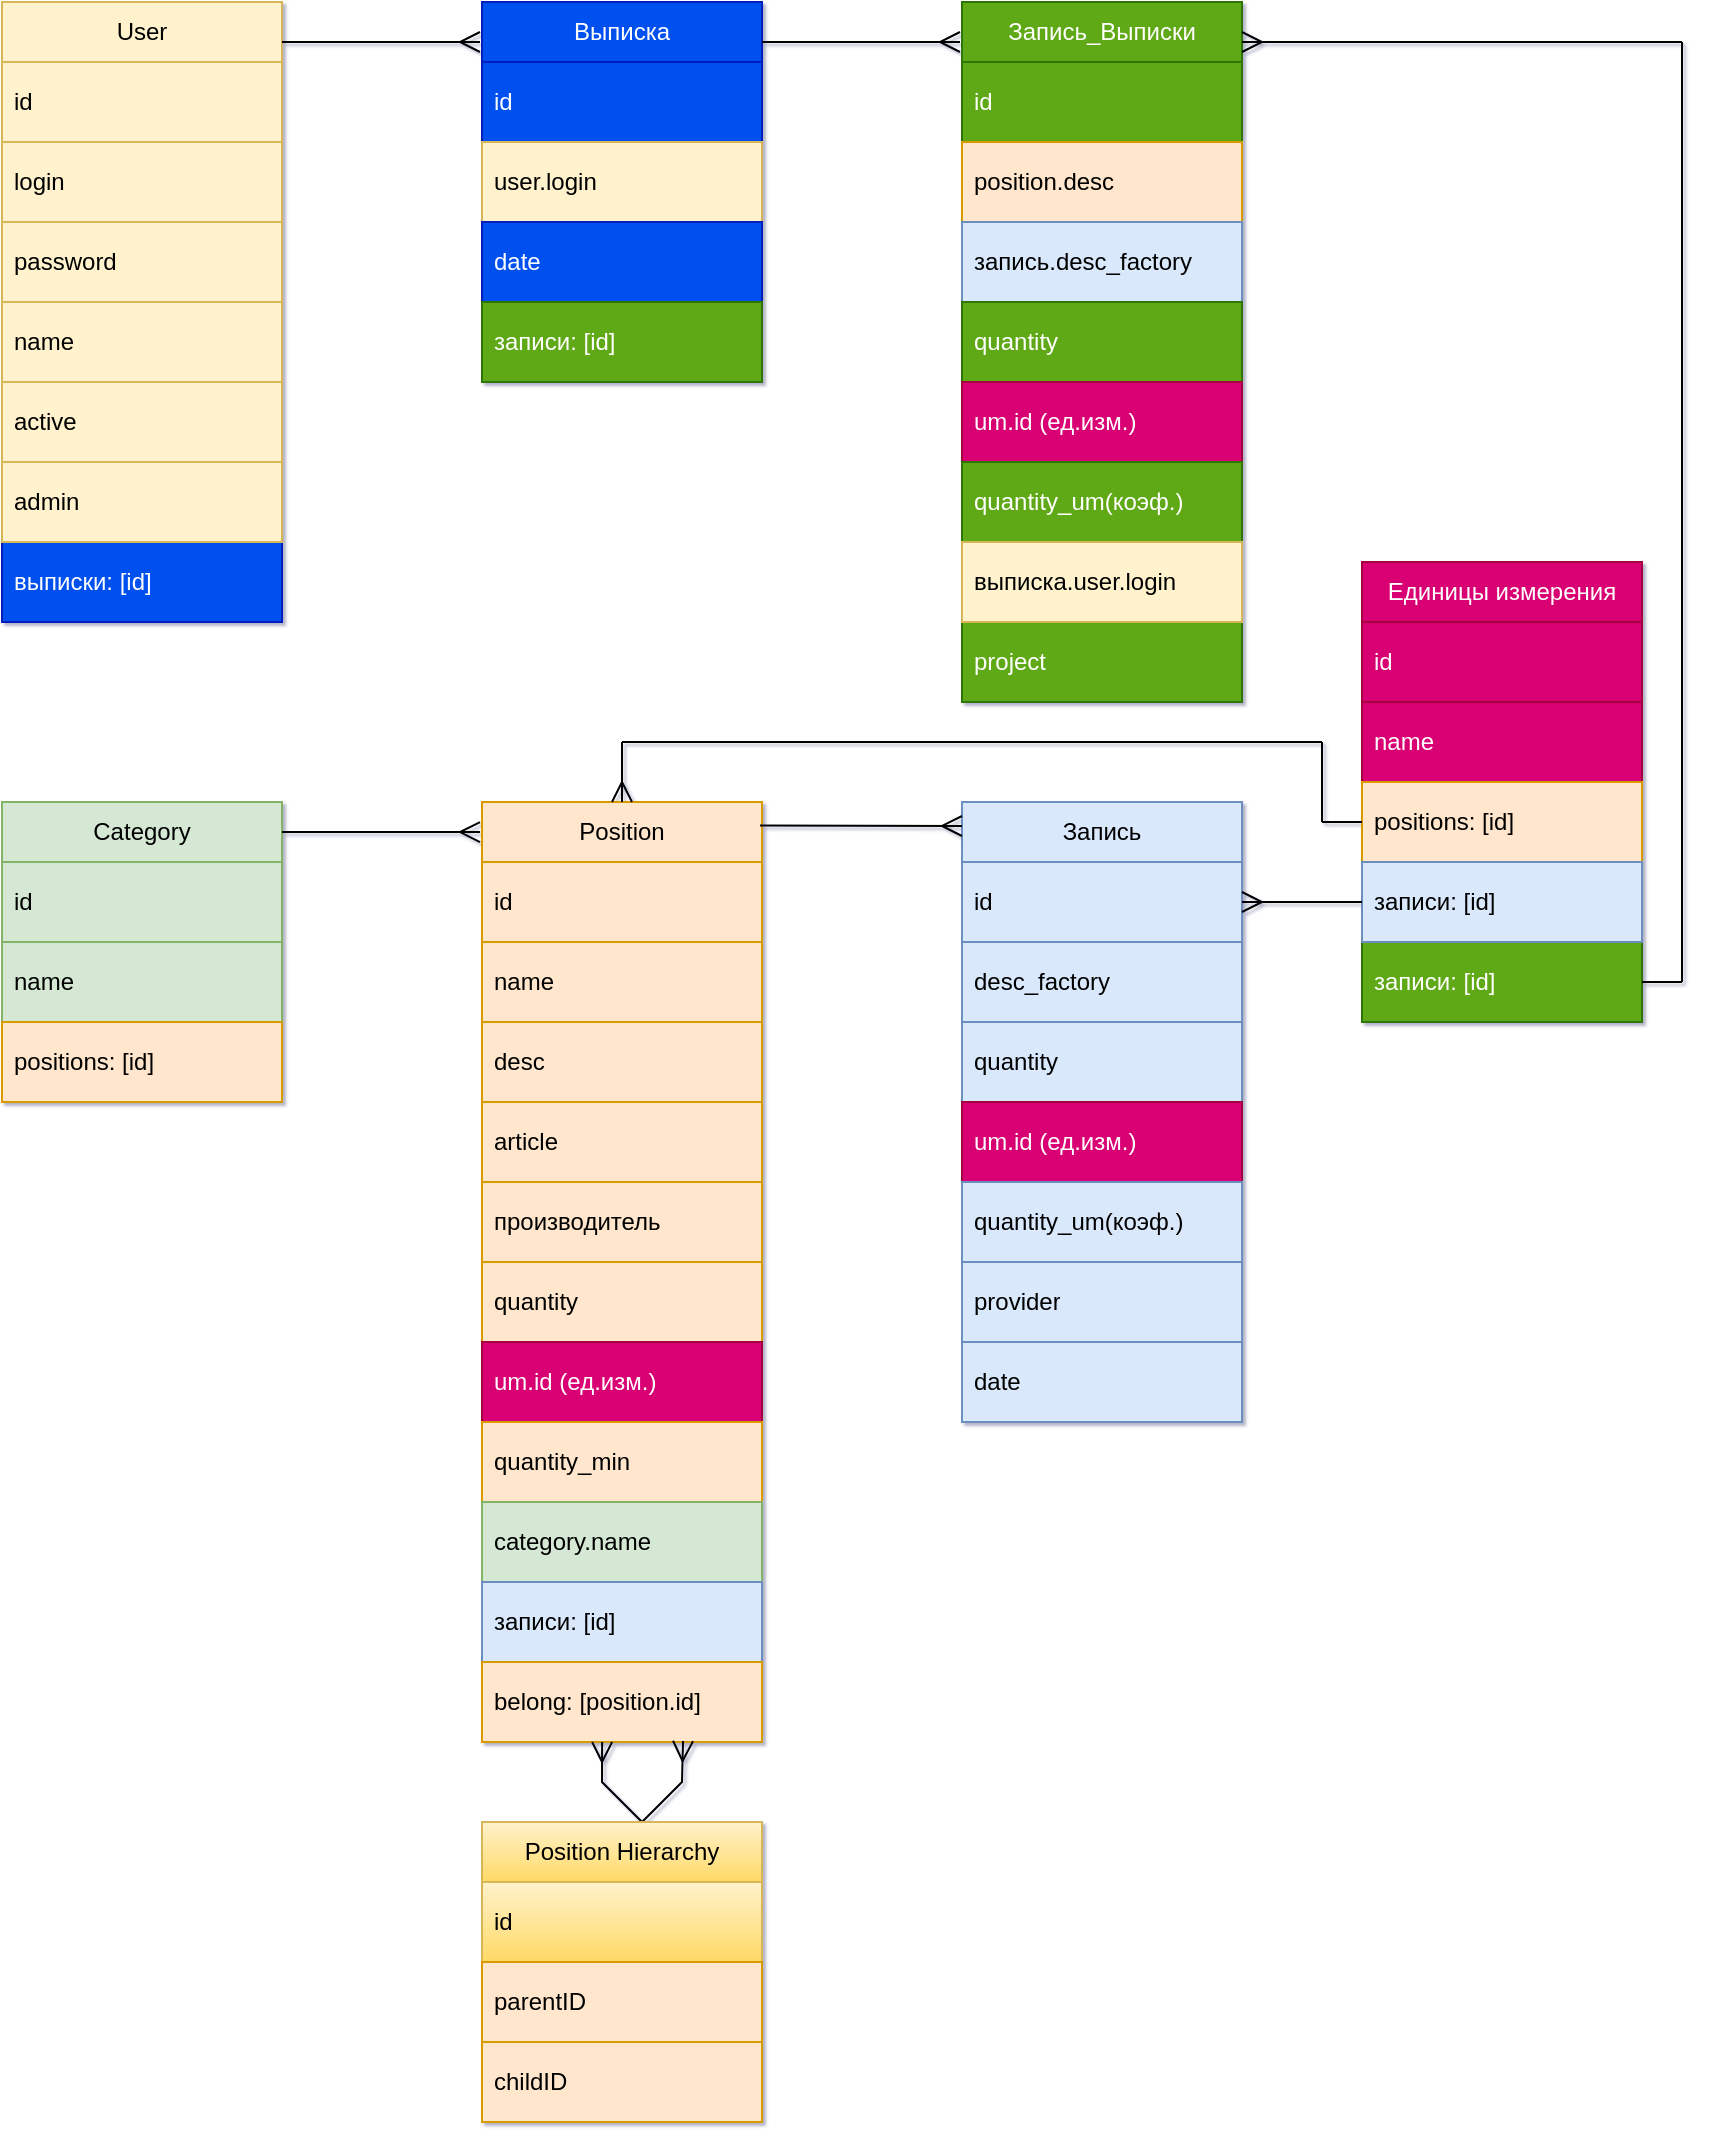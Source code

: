 <mxfile version="24.2.1" type="device">
  <diagram name="Страница — 1" id="Wkqjn6m7dr3WwhZIyNsL">
    <mxGraphModel dx="1534" dy="1400" grid="1" gridSize="10" guides="1" tooltips="1" connect="1" arrows="1" fold="1" page="0" pageScale="1" pageWidth="827" pageHeight="1169" math="0" shadow="1">
      <root>
        <mxCell id="0" />
        <mxCell id="1" parent="0" />
        <mxCell id="NUpD6nS440dUJSPEIw1u-1" value="User" style="swimlane;fontStyle=0;childLayout=stackLayout;horizontal=1;startSize=30;horizontalStack=0;resizeParent=1;resizeParentMax=0;resizeLast=0;collapsible=1;marginBottom=0;whiteSpace=wrap;html=1;fillColor=#fff2cc;strokeColor=#d6b656;" parent="1" vertex="1">
          <mxGeometry x="-120" y="-470" width="140" height="190" as="geometry" />
        </mxCell>
        <mxCell id="NUpD6nS440dUJSPEIw1u-60" value="id" style="text;strokeColor=#d6b656;fillColor=#fff2cc;align=left;verticalAlign=middle;spacingLeft=4;spacingRight=4;overflow=hidden;points=[[0,0.5],[1,0.5]];portConstraint=eastwest;rotatable=0;whiteSpace=wrap;html=1;" parent="NUpD6nS440dUJSPEIw1u-1" vertex="1">
          <mxGeometry y="30" width="140" height="40" as="geometry" />
        </mxCell>
        <mxCell id="NUpD6nS440dUJSPEIw1u-2" value="login" style="text;strokeColor=#d6b656;fillColor=#fff2cc;align=left;verticalAlign=middle;spacingLeft=4;spacingRight=4;overflow=hidden;points=[[0,0.5],[1,0.5]];portConstraint=eastwest;rotatable=0;whiteSpace=wrap;html=1;" parent="NUpD6nS440dUJSPEIw1u-1" vertex="1">
          <mxGeometry y="70" width="140" height="40" as="geometry" />
        </mxCell>
        <mxCell id="NUpD6nS440dUJSPEIw1u-3" value="password" style="text;strokeColor=#d6b656;fillColor=#fff2cc;align=left;verticalAlign=middle;spacingLeft=4;spacingRight=4;overflow=hidden;points=[[0,0.5],[1,0.5]];portConstraint=eastwest;rotatable=0;whiteSpace=wrap;html=1;" parent="NUpD6nS440dUJSPEIw1u-1" vertex="1">
          <mxGeometry y="110" width="140" height="40" as="geometry" />
        </mxCell>
        <mxCell id="NUpD6nS440dUJSPEIw1u-6" value="name" style="text;strokeColor=#d6b656;fillColor=#fff2cc;align=left;verticalAlign=middle;spacingLeft=4;spacingRight=4;overflow=hidden;points=[[0,0.5],[1,0.5]];portConstraint=eastwest;rotatable=0;whiteSpace=wrap;html=1;" parent="NUpD6nS440dUJSPEIw1u-1" vertex="1">
          <mxGeometry y="150" width="140" height="40" as="geometry" />
        </mxCell>
        <mxCell id="NUpD6nS440dUJSPEIw1u-11" value="Category" style="swimlane;fontStyle=0;childLayout=stackLayout;horizontal=1;startSize=30;horizontalStack=0;resizeParent=1;resizeParentMax=0;resizeLast=0;collapsible=1;marginBottom=0;whiteSpace=wrap;html=1;fillColor=#d5e8d4;strokeColor=#82b366;" parent="1" vertex="1">
          <mxGeometry x="-120" y="-70" width="140" height="150" as="geometry" />
        </mxCell>
        <mxCell id="NUpD6nS440dUJSPEIw1u-12" value="id" style="text;strokeColor=#82b366;fillColor=#d5e8d4;align=left;verticalAlign=middle;spacingLeft=4;spacingRight=4;overflow=hidden;points=[[0,0.5],[1,0.5]];portConstraint=eastwest;rotatable=0;whiteSpace=wrap;html=1;" parent="NUpD6nS440dUJSPEIw1u-11" vertex="1">
          <mxGeometry y="30" width="140" height="40" as="geometry" />
        </mxCell>
        <mxCell id="NUpD6nS440dUJSPEIw1u-13" value="name" style="text;strokeColor=#82b366;fillColor=#d5e8d4;align=left;verticalAlign=middle;spacingLeft=4;spacingRight=4;overflow=hidden;points=[[0,0.5],[1,0.5]];portConstraint=eastwest;rotatable=0;whiteSpace=wrap;html=1;" parent="NUpD6nS440dUJSPEIw1u-11" vertex="1">
          <mxGeometry y="70" width="140" height="40" as="geometry" />
        </mxCell>
        <mxCell id="NUpD6nS440dUJSPEIw1u-15" value="positions: [id]" style="text;strokeColor=#d79b00;fillColor=#ffe6cc;align=left;verticalAlign=middle;spacingLeft=4;spacingRight=4;overflow=hidden;points=[[0,0.5],[1,0.5]];portConstraint=eastwest;rotatable=0;whiteSpace=wrap;html=1;" parent="NUpD6nS440dUJSPEIw1u-11" vertex="1">
          <mxGeometry y="110" width="140" height="40" as="geometry" />
        </mxCell>
        <mxCell id="NUpD6nS440dUJSPEIw1u-16" value="Выписка" style="swimlane;fontStyle=0;childLayout=stackLayout;horizontal=1;startSize=30;horizontalStack=0;resizeParent=1;resizeParentMax=0;resizeLast=0;collapsible=1;marginBottom=0;whiteSpace=wrap;html=1;fillColor=#0050ef;fontColor=#ffffff;strokeColor=#001DBC;" parent="1" vertex="1">
          <mxGeometry x="120" y="-470" width="140" height="190" as="geometry" />
        </mxCell>
        <mxCell id="NUpD6nS440dUJSPEIw1u-17" value="id" style="text;strokeColor=#001DBC;fillColor=#0050ef;align=left;verticalAlign=middle;spacingLeft=4;spacingRight=4;overflow=hidden;points=[[0,0.5],[1,0.5]];portConstraint=eastwest;rotatable=0;whiteSpace=wrap;html=1;fontColor=#ffffff;" parent="NUpD6nS440dUJSPEIw1u-16" vertex="1">
          <mxGeometry y="30" width="140" height="40" as="geometry" />
        </mxCell>
        <mxCell id="NUpD6nS440dUJSPEIw1u-18" value="user.login" style="text;strokeColor=#d6b656;fillColor=#fff2cc;align=left;verticalAlign=middle;spacingLeft=4;spacingRight=4;overflow=hidden;points=[[0,0.5],[1,0.5]];portConstraint=eastwest;rotatable=0;whiteSpace=wrap;html=1;" parent="NUpD6nS440dUJSPEIw1u-16" vertex="1">
          <mxGeometry y="70" width="140" height="40" as="geometry" />
        </mxCell>
        <mxCell id="NUpD6nS440dUJSPEIw1u-19" value="date" style="text;strokeColor=#001DBC;fillColor=#0050ef;align=left;verticalAlign=middle;spacingLeft=4;spacingRight=4;overflow=hidden;points=[[0,0.5],[1,0.5]];portConstraint=eastwest;rotatable=0;whiteSpace=wrap;html=1;fontColor=#ffffff;" parent="NUpD6nS440dUJSPEIw1u-16" vertex="1">
          <mxGeometry y="110" width="140" height="40" as="geometry" />
        </mxCell>
        <mxCell id="NUpD6nS440dUJSPEIw1u-20" value="записи: [id]" style="text;strokeColor=#2D7600;fillColor=#60a917;align=left;verticalAlign=middle;spacingLeft=4;spacingRight=4;overflow=hidden;points=[[0,0.5],[1,0.5]];portConstraint=eastwest;rotatable=0;whiteSpace=wrap;html=1;fontColor=#ffffff;" parent="NUpD6nS440dUJSPEIw1u-16" vertex="1">
          <mxGeometry y="150" width="140" height="40" as="geometry" />
        </mxCell>
        <mxCell id="NUpD6nS440dUJSPEIw1u-21" value="Запись_Выписки" style="swimlane;fontStyle=0;childLayout=stackLayout;horizontal=1;startSize=30;horizontalStack=0;resizeParent=1;resizeParentMax=0;resizeLast=0;collapsible=1;marginBottom=0;whiteSpace=wrap;html=1;fillColor=#60a917;fontColor=#ffffff;strokeColor=#2D7600;" parent="1" vertex="1">
          <mxGeometry x="360" y="-470" width="140" height="230" as="geometry" />
        </mxCell>
        <mxCell id="NUpD6nS440dUJSPEIw1u-22" value="id" style="text;strokeColor=#2D7600;fillColor=#60a917;align=left;verticalAlign=middle;spacingLeft=4;spacingRight=4;overflow=hidden;points=[[0,0.5],[1,0.5]];portConstraint=eastwest;rotatable=0;whiteSpace=wrap;html=1;fontColor=#ffffff;" parent="NUpD6nS440dUJSPEIw1u-21" vertex="1">
          <mxGeometry y="30" width="140" height="40" as="geometry" />
        </mxCell>
        <mxCell id="NUpD6nS440dUJSPEIw1u-23" value="position.desc" style="text;strokeColor=#d79b00;fillColor=#ffe6cc;align=left;verticalAlign=middle;spacingLeft=4;spacingRight=4;overflow=hidden;points=[[0,0.5],[1,0.5]];portConstraint=eastwest;rotatable=0;whiteSpace=wrap;html=1;" parent="NUpD6nS440dUJSPEIw1u-21" vertex="1">
          <mxGeometry y="70" width="140" height="40" as="geometry" />
        </mxCell>
        <mxCell id="NUpD6nS440dUJSPEIw1u-24" value="запись.desc_factory" style="text;strokeColor=#6c8ebf;fillColor=#dae8fc;align=left;verticalAlign=middle;spacingLeft=4;spacingRight=4;overflow=hidden;points=[[0,0.5],[1,0.5]];portConstraint=eastwest;rotatable=0;whiteSpace=wrap;html=1;" parent="NUpD6nS440dUJSPEIw1u-21" vertex="1">
          <mxGeometry y="110" width="140" height="40" as="geometry" />
        </mxCell>
        <mxCell id="NUpD6nS440dUJSPEIw1u-25" value="quantity" style="text;strokeColor=#2D7600;fillColor=#60a917;align=left;verticalAlign=middle;spacingLeft=4;spacingRight=4;overflow=hidden;points=[[0,0.5],[1,0.5]];portConstraint=eastwest;rotatable=0;whiteSpace=wrap;html=1;fontColor=#ffffff;" parent="NUpD6nS440dUJSPEIw1u-21" vertex="1">
          <mxGeometry y="150" width="140" height="40" as="geometry" />
        </mxCell>
        <mxCell id="NUpD6nS440dUJSPEIw1u-26" value="um.id (ед.изм.)" style="text;strokeColor=#A50040;fillColor=#d80073;align=left;verticalAlign=middle;spacingLeft=4;spacingRight=4;overflow=hidden;points=[[0,0.5],[1,0.5]];portConstraint=eastwest;rotatable=0;whiteSpace=wrap;html=1;fontColor=#ffffff;" parent="NUpD6nS440dUJSPEIw1u-21" vertex="1">
          <mxGeometry y="190" width="140" height="40" as="geometry" />
        </mxCell>
        <mxCell id="NUpD6nS440dUJSPEIw1u-29" value="Position" style="swimlane;fontStyle=0;childLayout=stackLayout;horizontal=1;startSize=30;horizontalStack=0;resizeParent=1;resizeParentMax=0;resizeLast=0;collapsible=1;marginBottom=0;whiteSpace=wrap;html=1;fillColor=#ffe6cc;strokeColor=#d79b00;" parent="1" vertex="1">
          <mxGeometry x="120" y="-70" width="140" height="470" as="geometry" />
        </mxCell>
        <mxCell id="NUpD6nS440dUJSPEIw1u-30" value="id" style="text;align=left;verticalAlign=middle;spacingLeft=4;spacingRight=4;overflow=hidden;points=[[0,0.5],[1,0.5]];portConstraint=eastwest;rotatable=0;whiteSpace=wrap;html=1;fillColor=#ffe6cc;strokeColor=#d79b00;" parent="NUpD6nS440dUJSPEIw1u-29" vertex="1">
          <mxGeometry y="30" width="140" height="40" as="geometry" />
        </mxCell>
        <mxCell id="NUpD6nS440dUJSPEIw1u-31" value="name" style="text;strokeColor=#d79b00;fillColor=#ffe6cc;align=left;verticalAlign=middle;spacingLeft=4;spacingRight=4;overflow=hidden;points=[[0,0.5],[1,0.5]];portConstraint=eastwest;rotatable=0;whiteSpace=wrap;html=1;" parent="NUpD6nS440dUJSPEIw1u-29" vertex="1">
          <mxGeometry y="70" width="140" height="40" as="geometry" />
        </mxCell>
        <mxCell id="NUpD6nS440dUJSPEIw1u-33" value="desc" style="text;strokeColor=#d79b00;fillColor=#ffe6cc;align=left;verticalAlign=middle;spacingLeft=4;spacingRight=4;overflow=hidden;points=[[0,0.5],[1,0.5]];portConstraint=eastwest;rotatable=0;whiteSpace=wrap;html=1;" parent="NUpD6nS440dUJSPEIw1u-29" vertex="1">
          <mxGeometry y="110" width="140" height="40" as="geometry" />
        </mxCell>
        <mxCell id="NUpD6nS440dUJSPEIw1u-34" value="article" style="text;strokeColor=#d79b00;fillColor=#ffe6cc;align=left;verticalAlign=middle;spacingLeft=4;spacingRight=4;overflow=hidden;points=[[0,0.5],[1,0.5]];portConstraint=eastwest;rotatable=0;whiteSpace=wrap;html=1;" parent="NUpD6nS440dUJSPEIw1u-29" vertex="1">
          <mxGeometry y="150" width="140" height="40" as="geometry" />
        </mxCell>
        <mxCell id="NUpD6nS440dUJSPEIw1u-36" value="производитель" style="text;strokeColor=#d79b00;fillColor=#ffe6cc;align=left;verticalAlign=middle;spacingLeft=4;spacingRight=4;overflow=hidden;points=[[0,0.5],[1,0.5]];portConstraint=eastwest;rotatable=0;whiteSpace=wrap;html=1;" parent="NUpD6nS440dUJSPEIw1u-29" vertex="1">
          <mxGeometry y="190" width="140" height="40" as="geometry" />
        </mxCell>
        <mxCell id="NUpD6nS440dUJSPEIw1u-32" value="quantity" style="text;strokeColor=#d79b00;fillColor=#ffe6cc;align=left;verticalAlign=middle;spacingLeft=4;spacingRight=4;overflow=hidden;points=[[0,0.5],[1,0.5]];portConstraint=eastwest;rotatable=0;whiteSpace=wrap;html=1;" parent="NUpD6nS440dUJSPEIw1u-29" vertex="1">
          <mxGeometry y="230" width="140" height="40" as="geometry" />
        </mxCell>
        <mxCell id="NUpD6nS440dUJSPEIw1u-37" value="um.id (ед.изм.)" style="text;strokeColor=#A50040;fillColor=#d80073;align=left;verticalAlign=middle;spacingLeft=4;spacingRight=4;overflow=hidden;points=[[0,0.5],[1,0.5]];portConstraint=eastwest;rotatable=0;whiteSpace=wrap;html=1;fontColor=#ffffff;" parent="NUpD6nS440dUJSPEIw1u-29" vertex="1">
          <mxGeometry y="270" width="140" height="40" as="geometry" />
        </mxCell>
        <mxCell id="NUpD6nS440dUJSPEIw1u-39" value="quantity_min" style="text;strokeColor=#d79b00;fillColor=#ffe6cc;align=left;verticalAlign=middle;spacingLeft=4;spacingRight=4;overflow=hidden;points=[[0,0.5],[1,0.5]];portConstraint=eastwest;rotatable=0;whiteSpace=wrap;html=1;" parent="NUpD6nS440dUJSPEIw1u-29" vertex="1">
          <mxGeometry y="310" width="140" height="40" as="geometry" />
        </mxCell>
        <mxCell id="NUpD6nS440dUJSPEIw1u-38" value="category.name" style="text;strokeColor=#82b366;fillColor=#d5e8d4;align=left;verticalAlign=middle;spacingLeft=4;spacingRight=4;overflow=hidden;points=[[0,0.5],[1,0.5]];portConstraint=eastwest;rotatable=0;whiteSpace=wrap;html=1;" parent="NUpD6nS440dUJSPEIw1u-29" vertex="1">
          <mxGeometry y="350" width="140" height="40" as="geometry" />
        </mxCell>
        <mxCell id="NUpD6nS440dUJSPEIw1u-40" value="записи: [id]" style="text;strokeColor=#6c8ebf;fillColor=#dae8fc;align=left;verticalAlign=middle;spacingLeft=4;spacingRight=4;overflow=hidden;points=[[0,0.5],[1,0.5]];portConstraint=eastwest;rotatable=0;whiteSpace=wrap;html=1;" parent="NUpD6nS440dUJSPEIw1u-29" vertex="1">
          <mxGeometry y="390" width="140" height="40" as="geometry" />
        </mxCell>
        <mxCell id="NUpD6nS440dUJSPEIw1u-41" value="belong: [position.id]" style="text;strokeColor=#d79b00;fillColor=#ffe6cc;align=left;verticalAlign=middle;spacingLeft=4;spacingRight=4;overflow=hidden;points=[[0,0.5],[1,0.5]];portConstraint=eastwest;rotatable=0;whiteSpace=wrap;html=1;" parent="NUpD6nS440dUJSPEIw1u-29" vertex="1">
          <mxGeometry y="430" width="140" height="40" as="geometry" />
        </mxCell>
        <mxCell id="NUpD6nS440dUJSPEIw1u-62" value="" style="endArrow=ERmany;html=1;rounded=0;fontSize=12;startSize=8;endSize=8;endFill=0;entryX=0.718;entryY=0.987;entryDx=0;entryDy=0;entryPerimeter=0;exitX=0.429;exitY=1;exitDx=0;exitDy=0;exitPerimeter=0;startArrow=ERmany;startFill=0;" parent="NUpD6nS440dUJSPEIw1u-29" source="NUpD6nS440dUJSPEIw1u-41" target="NUpD6nS440dUJSPEIw1u-41" edge="1">
          <mxGeometry width="50" height="50" relative="1" as="geometry">
            <mxPoint x="50" y="470" as="sourcePoint" />
            <mxPoint x="120" y="470" as="targetPoint" />
            <Array as="points">
              <mxPoint x="60" y="490" />
              <mxPoint x="80" y="510" />
              <mxPoint x="100" y="490" />
            </Array>
          </mxGeometry>
        </mxCell>
        <mxCell id="NUpD6nS440dUJSPEIw1u-42" value="Запись" style="swimlane;fontStyle=0;childLayout=stackLayout;horizontal=1;startSize=30;horizontalStack=0;resizeParent=1;resizeParentMax=0;resizeLast=0;collapsible=1;marginBottom=0;whiteSpace=wrap;html=1;fillColor=#dae8fc;strokeColor=#6c8ebf;" parent="1" vertex="1">
          <mxGeometry x="360" y="-70" width="140" height="310" as="geometry" />
        </mxCell>
        <mxCell id="NUpD6nS440dUJSPEIw1u-43" value="id" style="text;strokeColor=#6c8ebf;fillColor=#dae8fc;align=left;verticalAlign=middle;spacingLeft=4;spacingRight=4;overflow=hidden;points=[[0,0.5],[1,0.5]];portConstraint=eastwest;rotatable=0;whiteSpace=wrap;html=1;" parent="NUpD6nS440dUJSPEIw1u-42" vertex="1">
          <mxGeometry y="30" width="140" height="40" as="geometry" />
        </mxCell>
        <mxCell id="NUpD6nS440dUJSPEIw1u-45" value="desc_factory" style="text;strokeColor=#6c8ebf;fillColor=#dae8fc;align=left;verticalAlign=middle;spacingLeft=4;spacingRight=4;overflow=hidden;points=[[0,0.5],[1,0.5]];portConstraint=eastwest;rotatable=0;whiteSpace=wrap;html=1;" parent="NUpD6nS440dUJSPEIw1u-42" vertex="1">
          <mxGeometry y="70" width="140" height="40" as="geometry" />
        </mxCell>
        <mxCell id="NUpD6nS440dUJSPEIw1u-48" value="quantity" style="text;strokeColor=#6c8ebf;fillColor=#dae8fc;align=left;verticalAlign=middle;spacingLeft=4;spacingRight=4;overflow=hidden;points=[[0,0.5],[1,0.5]];portConstraint=eastwest;rotatable=0;whiteSpace=wrap;html=1;" parent="NUpD6nS440dUJSPEIw1u-42" vertex="1">
          <mxGeometry y="110" width="140" height="40" as="geometry" />
        </mxCell>
        <mxCell id="NUpD6nS440dUJSPEIw1u-49" value="um.id (ед.изм.)" style="text;strokeColor=#A50040;fillColor=#d80073;align=left;verticalAlign=middle;spacingLeft=4;spacingRight=4;overflow=hidden;points=[[0,0.5],[1,0.5]];portConstraint=eastwest;rotatable=0;whiteSpace=wrap;html=1;fontColor=#ffffff;" parent="NUpD6nS440dUJSPEIw1u-42" vertex="1">
          <mxGeometry y="150" width="140" height="40" as="geometry" />
        </mxCell>
        <mxCell id="NUpD6nS440dUJSPEIw1u-61" value="quantity_um(коэф.)" style="text;strokeColor=#6c8ebf;fillColor=#dae8fc;align=left;verticalAlign=middle;spacingLeft=4;spacingRight=4;overflow=hidden;points=[[0,0.5],[1,0.5]];portConstraint=eastwest;rotatable=0;whiteSpace=wrap;html=1;" parent="NUpD6nS440dUJSPEIw1u-42" vertex="1">
          <mxGeometry y="190" width="140" height="40" as="geometry" />
        </mxCell>
        <mxCell id="NUpD6nS440dUJSPEIw1u-50" value="provider" style="text;strokeColor=#6c8ebf;fillColor=#dae8fc;align=left;verticalAlign=middle;spacingLeft=4;spacingRight=4;overflow=hidden;points=[[0,0.5],[1,0.5]];portConstraint=eastwest;rotatable=0;whiteSpace=wrap;html=1;" parent="NUpD6nS440dUJSPEIw1u-42" vertex="1">
          <mxGeometry y="230" width="140" height="40" as="geometry" />
        </mxCell>
        <mxCell id="NUpD6nS440dUJSPEIw1u-54" value="date" style="text;strokeColor=#6c8ebf;fillColor=#dae8fc;align=left;verticalAlign=middle;spacingLeft=4;spacingRight=4;overflow=hidden;points=[[0,0.5],[1,0.5]];portConstraint=eastwest;rotatable=0;whiteSpace=wrap;html=1;" parent="NUpD6nS440dUJSPEIw1u-42" vertex="1">
          <mxGeometry y="270" width="140" height="40" as="geometry" />
        </mxCell>
        <mxCell id="NUpD6nS440dUJSPEIw1u-55" value="" style="endArrow=ERmany;html=1;rounded=0;fontSize=12;startSize=8;endSize=8;entryX=-0.007;entryY=0.032;entryDx=0;entryDy=0;entryPerimeter=0;endFill=0;" parent="1" target="NUpD6nS440dUJSPEIw1u-29" edge="1">
          <mxGeometry width="50" height="50" relative="1" as="geometry">
            <mxPoint x="20" y="-55" as="sourcePoint" />
            <mxPoint x="190" y="90" as="targetPoint" />
          </mxGeometry>
        </mxCell>
        <mxCell id="NUpD6nS440dUJSPEIw1u-57" value="" style="endArrow=ERmany;html=1;rounded=0;fontSize=12;startSize=8;endSize=8;endFill=0;exitX=0.993;exitY=0.025;exitDx=0;exitDy=0;exitPerimeter=0;" parent="1" source="NUpD6nS440dUJSPEIw1u-29" edge="1">
          <mxGeometry width="50" height="50" relative="1" as="geometry">
            <mxPoint x="30" y="-45" as="sourcePoint" />
            <mxPoint x="360" y="-58" as="targetPoint" />
          </mxGeometry>
        </mxCell>
        <mxCell id="NUpD6nS440dUJSPEIw1u-58" value="" style="endArrow=ERmany;html=1;rounded=0;fontSize=12;startSize=8;endSize=8;entryX=-0.007;entryY=0.032;entryDx=0;entryDy=0;entryPerimeter=0;endFill=0;" parent="1" edge="1">
          <mxGeometry width="50" height="50" relative="1" as="geometry">
            <mxPoint x="20" y="-450" as="sourcePoint" />
            <mxPoint x="119" y="-450" as="targetPoint" />
          </mxGeometry>
        </mxCell>
        <mxCell id="NUpD6nS440dUJSPEIw1u-59" value="" style="endArrow=ERmany;html=1;rounded=0;fontSize=12;startSize=8;endSize=8;entryX=-0.007;entryY=0.032;entryDx=0;entryDy=0;entryPerimeter=0;endFill=0;" parent="1" edge="1">
          <mxGeometry width="50" height="50" relative="1" as="geometry">
            <mxPoint x="260" y="-450" as="sourcePoint" />
            <mxPoint x="359" y="-450" as="targetPoint" />
          </mxGeometry>
        </mxCell>
        <mxCell id="NUpD6nS440dUJSPEIw1u-63" value="Position&amp;nbsp;Hierarchy" style="swimlane;fontStyle=0;childLayout=stackLayout;horizontal=1;startSize=30;horizontalStack=0;resizeParent=1;resizeParentMax=0;resizeLast=0;collapsible=1;marginBottom=0;whiteSpace=wrap;html=1;fillColor=#fff2cc;gradientColor=#ffd966;strokeColor=#d6b656;" parent="1" vertex="1">
          <mxGeometry x="120" y="440" width="140" height="70" as="geometry" />
        </mxCell>
        <mxCell id="NUpD6nS440dUJSPEIw1u-64" value="id" style="text;align=left;verticalAlign=middle;spacingLeft=4;spacingRight=4;overflow=hidden;points=[[0,0.5],[1,0.5]];portConstraint=eastwest;rotatable=0;whiteSpace=wrap;html=1;fillColor=#fff2cc;gradientColor=#ffd966;strokeColor=#d6b656;" parent="NUpD6nS440dUJSPEIw1u-63" vertex="1">
          <mxGeometry y="30" width="140" height="40" as="geometry" />
        </mxCell>
        <mxCell id="tgKjMgTJdNHbk4FC_x3J-1" value="active" style="text;strokeColor=#d6b656;fillColor=#fff2cc;align=left;verticalAlign=middle;spacingLeft=4;spacingRight=4;overflow=hidden;points=[[0,0.5],[1,0.5]];portConstraint=eastwest;rotatable=0;whiteSpace=wrap;html=1;" parent="1" vertex="1">
          <mxGeometry x="-120" y="-280" width="140" height="40" as="geometry" />
        </mxCell>
        <mxCell id="NUpD6nS440dUJSPEIw1u-4" value="выписки: [id]" style="text;strokeColor=#001DBC;fillColor=#0050ef;align=left;verticalAlign=middle;spacingLeft=4;spacingRight=4;overflow=hidden;points=[[0,0.5],[1,0.5]];portConstraint=eastwest;rotatable=0;whiteSpace=wrap;html=1;fontColor=#ffffff;" parent="1" vertex="1">
          <mxGeometry x="-120" y="-200" width="140" height="40" as="geometry" />
        </mxCell>
        <mxCell id="tgKjMgTJdNHbk4FC_x3J-2" value="admin" style="text;strokeColor=#d6b656;fillColor=#fff2cc;align=left;verticalAlign=middle;spacingLeft=4;spacingRight=4;overflow=hidden;points=[[0,0.5],[1,0.5]];portConstraint=eastwest;rotatable=0;whiteSpace=wrap;html=1;" parent="1" vertex="1">
          <mxGeometry x="-120" y="-240" width="140" height="40" as="geometry" />
        </mxCell>
        <mxCell id="tgKjMgTJdNHbk4FC_x3J-3" value="Единицы измерения" style="swimlane;fontStyle=0;childLayout=stackLayout;horizontal=1;startSize=30;horizontalStack=0;resizeParent=1;resizeParentMax=0;resizeLast=0;collapsible=1;marginBottom=0;whiteSpace=wrap;html=1;fillColor=#d80073;strokeColor=#A50040;fontColor=#ffffff;" parent="1" vertex="1">
          <mxGeometry x="560" y="-190" width="140" height="150" as="geometry" />
        </mxCell>
        <mxCell id="tgKjMgTJdNHbk4FC_x3J-4" value="id" style="text;strokeColor=#A50040;fillColor=#d80073;align=left;verticalAlign=middle;spacingLeft=4;spacingRight=4;overflow=hidden;points=[[0,0.5],[1,0.5]];portConstraint=eastwest;rotatable=0;whiteSpace=wrap;html=1;fontColor=#ffffff;" parent="tgKjMgTJdNHbk4FC_x3J-3" vertex="1">
          <mxGeometry y="30" width="140" height="40" as="geometry" />
        </mxCell>
        <mxCell id="tgKjMgTJdNHbk4FC_x3J-5" value="name" style="text;strokeColor=#A50040;fillColor=#d80073;align=left;verticalAlign=middle;spacingLeft=4;spacingRight=4;overflow=hidden;points=[[0,0.5],[1,0.5]];portConstraint=eastwest;rotatable=0;whiteSpace=wrap;html=1;fontColor=#ffffff;" parent="tgKjMgTJdNHbk4FC_x3J-3" vertex="1">
          <mxGeometry y="70" width="140" height="40" as="geometry" />
        </mxCell>
        <mxCell id="tgKjMgTJdNHbk4FC_x3J-6" value="positions: [id]" style="text;strokeColor=#d79b00;fillColor=#ffe6cc;align=left;verticalAlign=middle;spacingLeft=4;spacingRight=4;overflow=hidden;points=[[0,0.5],[1,0.5]];portConstraint=eastwest;rotatable=0;whiteSpace=wrap;html=1;" parent="tgKjMgTJdNHbk4FC_x3J-3" vertex="1">
          <mxGeometry y="110" width="140" height="40" as="geometry" />
        </mxCell>
        <mxCell id="tgKjMgTJdNHbk4FC_x3J-9" value="записи: [id]" style="text;strokeColor=#2D7600;fillColor=#60a917;align=left;verticalAlign=middle;spacingLeft=4;spacingRight=4;overflow=hidden;points=[[0,0.5],[1,0.5]];portConstraint=eastwest;rotatable=0;whiteSpace=wrap;html=1;fontColor=#ffffff;" parent="1" vertex="1">
          <mxGeometry x="560" width="140" height="40" as="geometry" />
        </mxCell>
        <mxCell id="tgKjMgTJdNHbk4FC_x3J-10" value="записи: [id]" style="text;strokeColor=#6c8ebf;fillColor=#dae8fc;align=left;verticalAlign=middle;spacingLeft=4;spacingRight=4;overflow=hidden;points=[[0,0.5],[1,0.5]];portConstraint=eastwest;rotatable=0;whiteSpace=wrap;html=1;" parent="1" vertex="1">
          <mxGeometry x="560" y="-40" width="140" height="40" as="geometry" />
        </mxCell>
        <mxCell id="tgKjMgTJdNHbk4FC_x3J-11" value="" style="endArrow=ERmany;html=1;rounded=0;fontSize=12;startSize=8;endSize=8;endFill=0;exitX=0;exitY=0.5;exitDx=0;exitDy=0;entryX=1;entryY=0.5;entryDx=0;entryDy=0;" parent="1" source="tgKjMgTJdNHbk4FC_x3J-10" target="NUpD6nS440dUJSPEIw1u-43" edge="1">
          <mxGeometry width="50" height="50" relative="1" as="geometry">
            <mxPoint x="269" y="-48" as="sourcePoint" />
            <mxPoint x="366" y="-48" as="targetPoint" />
          </mxGeometry>
        </mxCell>
        <mxCell id="tgKjMgTJdNHbk4FC_x3J-12" value="" style="endArrow=ERmany;html=1;rounded=0;fontSize=12;startSize=8;endSize=8;endFill=0;entryX=0.5;entryY=0;entryDx=0;entryDy=0;" parent="1" target="NUpD6nS440dUJSPEIw1u-29" edge="1">
          <mxGeometry width="50" height="50" relative="1" as="geometry">
            <mxPoint x="190" y="-100" as="sourcePoint" />
            <mxPoint x="376" y="-38" as="targetPoint" />
          </mxGeometry>
        </mxCell>
        <mxCell id="tgKjMgTJdNHbk4FC_x3J-14" value="" style="endArrow=none;html=1;rounded=0;" parent="1" edge="1">
          <mxGeometry width="50" height="50" relative="1" as="geometry">
            <mxPoint x="190" y="-100" as="sourcePoint" />
            <mxPoint x="540" y="-100" as="targetPoint" />
          </mxGeometry>
        </mxCell>
        <mxCell id="tgKjMgTJdNHbk4FC_x3J-15" value="" style="endArrow=none;html=1;rounded=0;" parent="1" edge="1">
          <mxGeometry width="50" height="50" relative="1" as="geometry">
            <mxPoint x="540" y="-60" as="sourcePoint" />
            <mxPoint x="540" y="-100" as="targetPoint" />
          </mxGeometry>
        </mxCell>
        <mxCell id="tgKjMgTJdNHbk4FC_x3J-16" value="" style="endArrow=none;html=1;rounded=0;exitX=0;exitY=0.5;exitDx=0;exitDy=0;" parent="1" source="tgKjMgTJdNHbk4FC_x3J-6" edge="1">
          <mxGeometry width="50" height="50" relative="1" as="geometry">
            <mxPoint x="550" y="-50" as="sourcePoint" />
            <mxPoint x="540" y="-60" as="targetPoint" />
          </mxGeometry>
        </mxCell>
        <mxCell id="tgKjMgTJdNHbk4FC_x3J-17" value="" style="endArrow=none;html=1;rounded=0;entryX=1;entryY=0.5;entryDx=0;entryDy=0;" parent="1" target="tgKjMgTJdNHbk4FC_x3J-9" edge="1">
          <mxGeometry width="50" height="50" relative="1" as="geometry">
            <mxPoint x="720" y="20" as="sourcePoint" />
            <mxPoint x="550" y="-50" as="targetPoint" />
          </mxGeometry>
        </mxCell>
        <mxCell id="tgKjMgTJdNHbk4FC_x3J-18" value="" style="endArrow=none;html=1;rounded=0;" parent="1" edge="1">
          <mxGeometry width="50" height="50" relative="1" as="geometry">
            <mxPoint x="720" y="20" as="sourcePoint" />
            <mxPoint x="720" y="-450" as="targetPoint" />
          </mxGeometry>
        </mxCell>
        <mxCell id="tgKjMgTJdNHbk4FC_x3J-19" value="" style="endArrow=ERmany;html=1;rounded=0;fontSize=12;startSize=8;endSize=8;endFill=0;" parent="1" edge="1">
          <mxGeometry width="50" height="50" relative="1" as="geometry">
            <mxPoint x="720" y="-450" as="sourcePoint" />
            <mxPoint x="500" y="-450" as="targetPoint" />
          </mxGeometry>
        </mxCell>
        <mxCell id="NUpD6nS440dUJSPEIw1u-66" value="childID" style="text;strokeColor=#d79b00;fillColor=#ffe6cc;align=left;verticalAlign=middle;spacingLeft=4;spacingRight=4;overflow=hidden;points=[[0,0.5],[1,0.5]];portConstraint=eastwest;rotatable=0;whiteSpace=wrap;html=1;" parent="1" vertex="1">
          <mxGeometry x="120" y="550" width="140" height="40" as="geometry" />
        </mxCell>
        <mxCell id="NUpD6nS440dUJSPEIw1u-65" value="parentID" style="text;strokeColor=#d79b00;fillColor=#ffe6cc;align=left;verticalAlign=middle;spacingLeft=4;spacingRight=4;overflow=hidden;points=[[0,0.5],[1,0.5]];portConstraint=eastwest;rotatable=0;whiteSpace=wrap;html=1;" parent="1" vertex="1">
          <mxGeometry x="120" y="510" width="140" height="40" as="geometry" />
        </mxCell>
        <mxCell id="4e7NMzSbylnnPtOAdPEL-1" value="quantity_um(коэф.)" style="text;strokeColor=#2D7600;fillColor=#60a917;align=left;verticalAlign=middle;spacingLeft=4;spacingRight=4;overflow=hidden;points=[[0,0.5],[1,0.5]];portConstraint=eastwest;rotatable=0;whiteSpace=wrap;html=1;fontColor=#ffffff;" vertex="1" parent="1">
          <mxGeometry x="360" y="-240" width="140" height="40" as="geometry" />
        </mxCell>
        <mxCell id="NUpD6nS440dUJSPEIw1u-28" value="project" style="text;strokeColor=#2D7600;fillColor=#60a917;align=left;verticalAlign=middle;spacingLeft=4;spacingRight=4;overflow=hidden;points=[[0,0.5],[1,0.5]];portConstraint=eastwest;rotatable=0;whiteSpace=wrap;html=1;fontColor=#ffffff;" parent="1" vertex="1">
          <mxGeometry x="360" y="-160" width="140" height="40" as="geometry" />
        </mxCell>
        <mxCell id="NUpD6nS440dUJSPEIw1u-27" value="выписка.user.login" style="text;strokeColor=#d6b656;fillColor=#fff2cc;align=left;verticalAlign=middle;spacingLeft=4;spacingRight=4;overflow=hidden;points=[[0,0.5],[1,0.5]];portConstraint=eastwest;rotatable=0;whiteSpace=wrap;html=1;" parent="1" vertex="1">
          <mxGeometry x="360" y="-200" width="140" height="40" as="geometry" />
        </mxCell>
      </root>
    </mxGraphModel>
  </diagram>
</mxfile>
